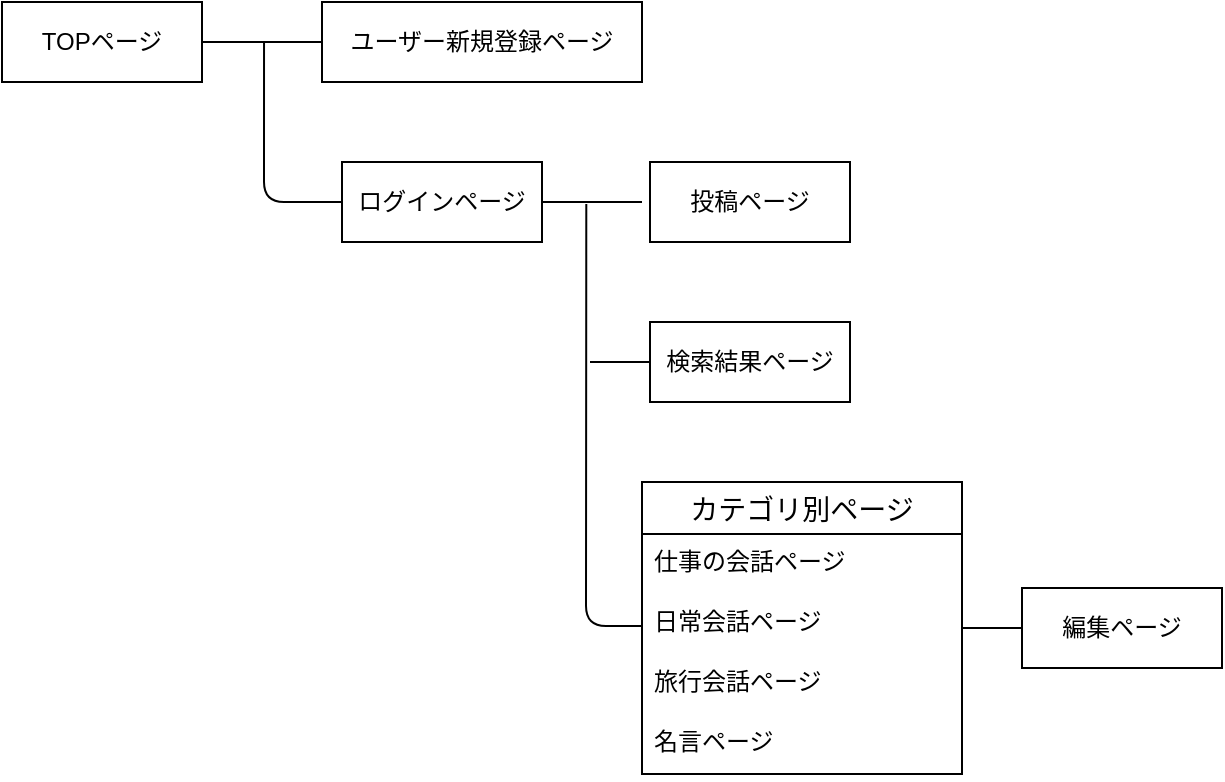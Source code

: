 <mxfile>
    <diagram id="3-pICOKIQmxJ3iC2HGgq" name="ページ1">
        <mxGraphModel dx="715" dy="579" grid="1" gridSize="10" guides="1" tooltips="1" connect="1" arrows="1" fold="1" page="1" pageScale="1" pageWidth="827" pageHeight="1169" math="0" shadow="0">
            <root>
                <mxCell id="0"/>
                <mxCell id="1" parent="0"/>
                <mxCell id="2" value="TOPページ" style="whiteSpace=wrap;html=1;align=center;" parent="1" vertex="1">
                    <mxGeometry x="40" y="40" width="100" height="40" as="geometry"/>
                </mxCell>
                <mxCell id="3" value="ユーザー新規登録ページ" style="whiteSpace=wrap;html=1;align=center;" parent="1" vertex="1">
                    <mxGeometry x="200" y="40" width="160" height="40" as="geometry"/>
                </mxCell>
                <mxCell id="19" style="edgeStyle=none;html=1;endArrow=none;endFill=0;entryX=0.517;entryY=0.5;entryDx=0;entryDy=0;entryPerimeter=0;" parent="1" target="17" edge="1">
                    <mxGeometry relative="1" as="geometry">
                        <mxPoint x="180" y="60" as="targetPoint"/>
                        <mxPoint x="210" y="140" as="sourcePoint"/>
                        <Array as="points">
                            <mxPoint x="171" y="140"/>
                        </Array>
                    </mxGeometry>
                </mxCell>
                <mxCell id="5" value="ログインページ" style="whiteSpace=wrap;html=1;align=center;" parent="1" vertex="1">
                    <mxGeometry x="210" y="120" width="100" height="40" as="geometry"/>
                </mxCell>
                <mxCell id="6" value="投稿ページ" style="whiteSpace=wrap;html=1;align=center;" parent="1" vertex="1">
                    <mxGeometry x="364" y="120" width="100" height="40" as="geometry"/>
                </mxCell>
                <mxCell id="7" value="検索結果ページ" style="whiteSpace=wrap;html=1;align=center;" parent="1" vertex="1">
                    <mxGeometry x="364" y="200" width="100" height="40" as="geometry"/>
                </mxCell>
                <mxCell id="15" value="編集ページ" style="whiteSpace=wrap;html=1;align=center;" parent="1" vertex="1">
                    <mxGeometry x="550" y="333" width="100" height="40" as="geometry"/>
                </mxCell>
                <mxCell id="16" value="" style="line;strokeWidth=1;rotatable=0;dashed=0;labelPosition=right;align=left;verticalAlign=middle;spacingTop=0;spacingLeft=6;points=[];portConstraint=eastwest;" parent="1" vertex="1">
                    <mxGeometry x="334" y="215" width="30" height="10" as="geometry"/>
                </mxCell>
                <mxCell id="17" value="" style="line;strokeWidth=1;rotatable=0;dashed=0;labelPosition=right;align=left;verticalAlign=middle;spacingTop=0;spacingLeft=6;points=[];portConstraint=eastwest;" parent="1" vertex="1">
                    <mxGeometry x="140" y="55" width="60" height="10" as="geometry"/>
                </mxCell>
                <mxCell id="20" value="" style="line;strokeWidth=1;rotatable=0;dashed=0;labelPosition=right;align=left;verticalAlign=middle;spacingTop=0;spacingLeft=6;points=[];portConstraint=eastwest;" parent="1" vertex="1">
                    <mxGeometry x="310" y="135" width="50" height="10" as="geometry"/>
                </mxCell>
                <mxCell id="24" value="" style="line;strokeWidth=1;rotatable=0;dashed=0;labelPosition=right;align=left;verticalAlign=middle;spacingTop=0;spacingLeft=6;points=[];portConstraint=eastwest;" parent="1" vertex="1">
                    <mxGeometry x="520" y="348" width="30" height="10" as="geometry"/>
                </mxCell>
                <mxCell id="31" value="カテゴリ別ページ" style="swimlane;fontStyle=0;childLayout=stackLayout;horizontal=1;startSize=26;horizontalStack=0;resizeParent=1;resizeParentMax=0;resizeLast=0;collapsible=1;marginBottom=0;align=center;fontSize=14;" parent="1" vertex="1">
                    <mxGeometry x="360" y="280" width="160" height="146" as="geometry"/>
                </mxCell>
                <mxCell id="32" value="仕事の会話ページ" style="text;strokeColor=none;fillColor=none;spacingLeft=4;spacingRight=4;overflow=hidden;rotatable=0;points=[[0,0.5],[1,0.5]];portConstraint=eastwest;fontSize=12;" parent="31" vertex="1">
                    <mxGeometry y="26" width="160" height="30" as="geometry"/>
                </mxCell>
                <mxCell id="33" value="日常会話ページ" style="text;strokeColor=none;fillColor=none;spacingLeft=4;spacingRight=4;overflow=hidden;rotatable=0;points=[[0,0.5],[1,0.5]];portConstraint=eastwest;fontSize=12;" parent="31" vertex="1">
                    <mxGeometry y="56" width="160" height="30" as="geometry"/>
                </mxCell>
                <mxCell id="34" value="旅行会話ページ" style="text;strokeColor=none;fillColor=none;spacingLeft=4;spacingRight=4;overflow=hidden;rotatable=0;points=[[0,0.5],[1,0.5]];portConstraint=eastwest;fontSize=12;" parent="31" vertex="1">
                    <mxGeometry y="86" width="160" height="30" as="geometry"/>
                </mxCell>
                <mxCell id="36" value="名言ページ" style="text;strokeColor=none;fillColor=none;spacingLeft=4;spacingRight=4;overflow=hidden;rotatable=0;points=[[0,0.5],[1,0.5]];portConstraint=eastwest;fontSize=12;" parent="31" vertex="1">
                    <mxGeometry y="116" width="160" height="30" as="geometry"/>
                </mxCell>
                <mxCell id="38" style="edgeStyle=none;html=1;entryX=0.443;entryY=0.6;entryDx=0;entryDy=0;entryPerimeter=0;endArrow=none;endFill=0;" parent="1" target="20" edge="1">
                    <mxGeometry relative="1" as="geometry">
                        <mxPoint x="360" y="352" as="sourcePoint"/>
                        <Array as="points">
                            <mxPoint x="332" y="352"/>
                        </Array>
                    </mxGeometry>
                </mxCell>
            </root>
        </mxGraphModel>
    </diagram>
</mxfile>